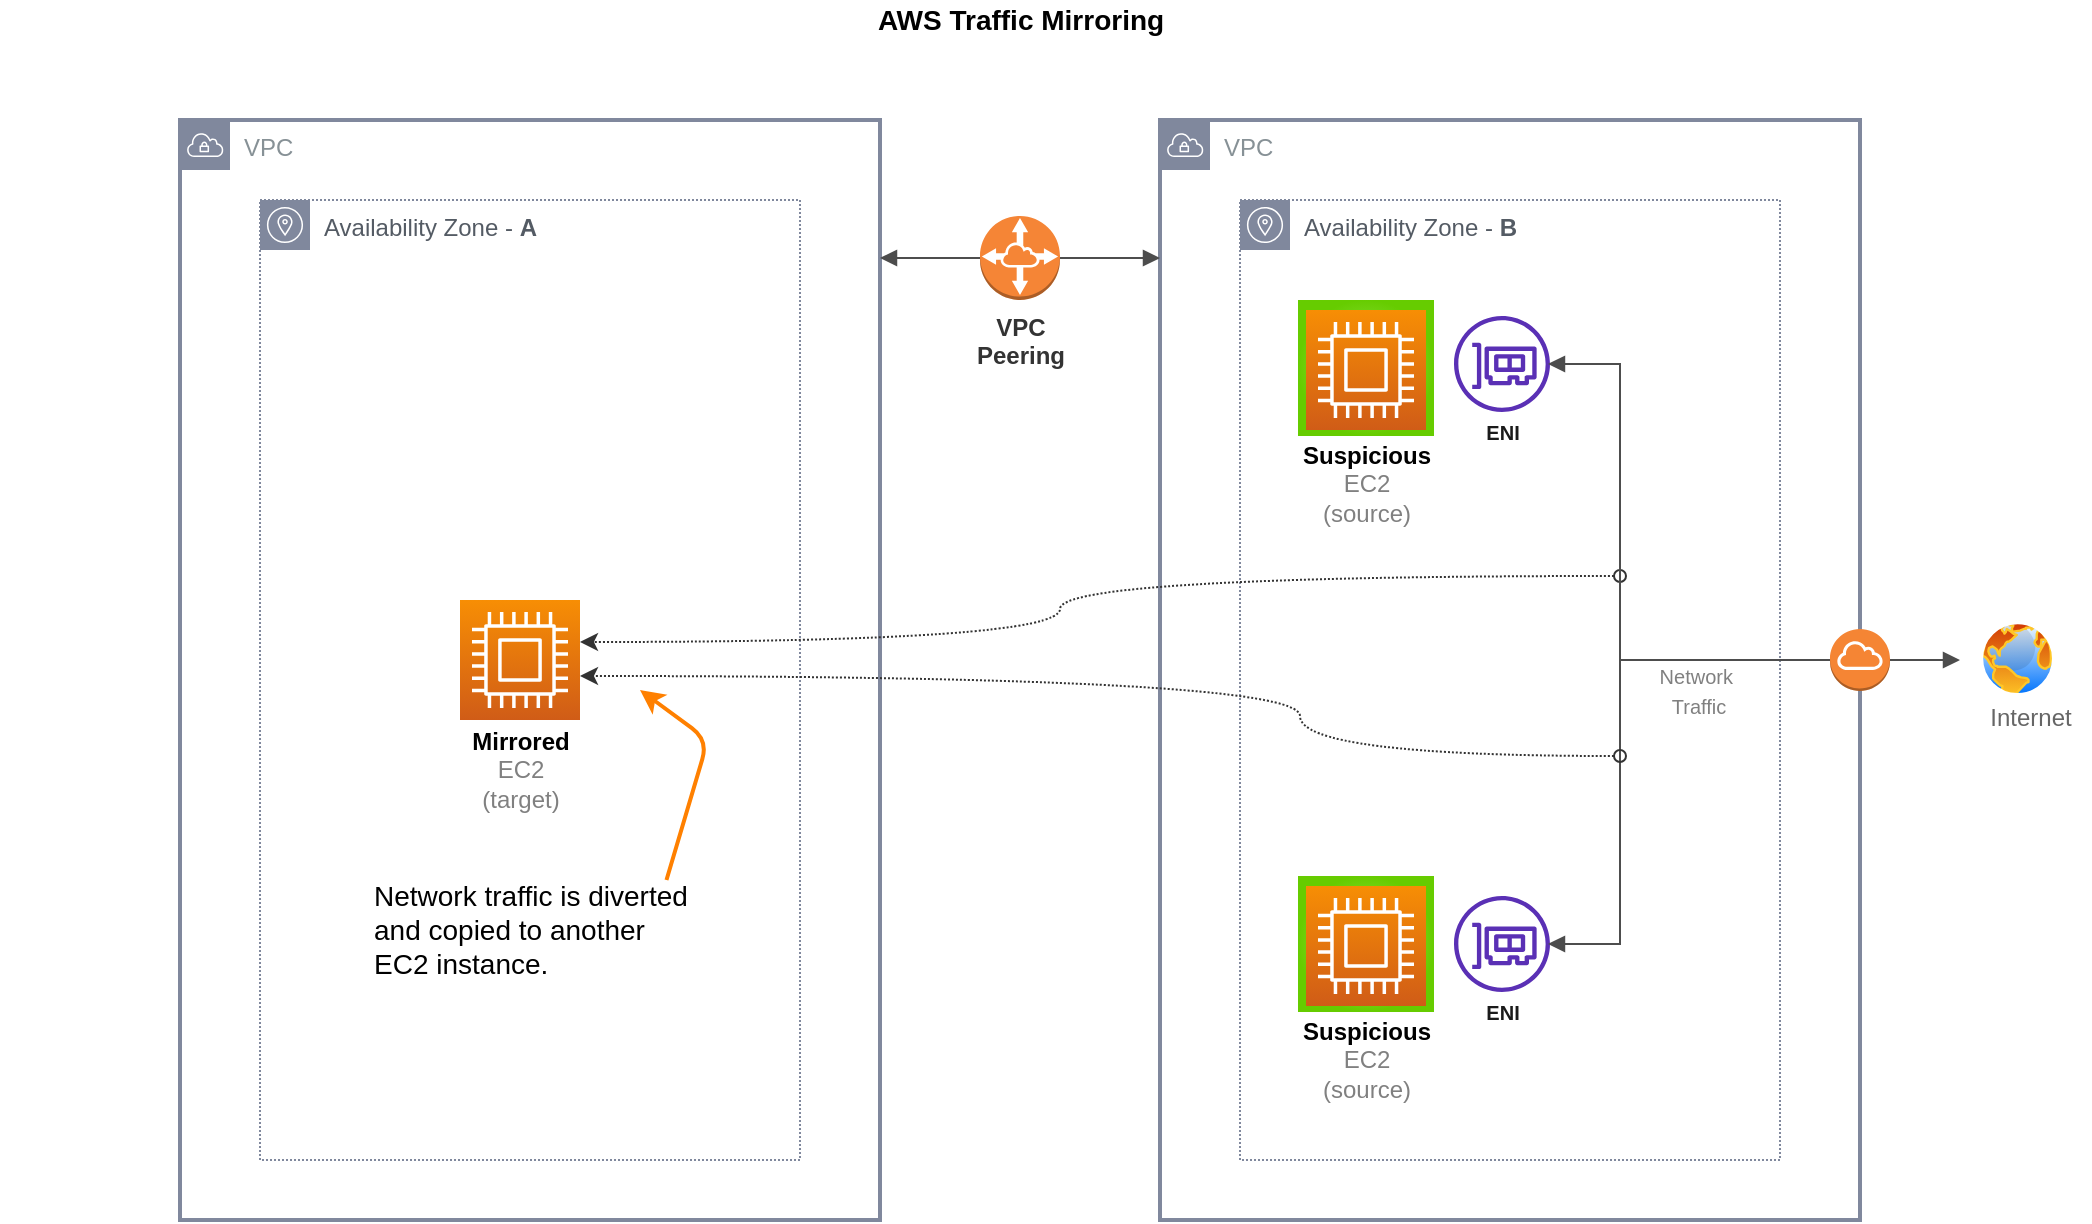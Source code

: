 <mxfile version="16.4.7" type="github">
  <diagram id="6l8G265YnewpnGdQrtUn" name="Page-1">
    <mxGraphModel dx="619" dy="804" grid="1" gridSize="10" guides="1" tooltips="1" connect="1" arrows="1" fold="1" page="1" pageScale="1" pageWidth="1100" pageHeight="850" math="0" shadow="0">
      <root>
        <mxCell id="0" />
        <mxCell id="1" parent="0" />
        <mxCell id="qU-XPzfeBRH5I7wSQVbn-8" value="VPC" style="outlineConnect=0;gradientColor=none;html=1;whiteSpace=wrap;fontSize=12;fontStyle=0;shape=mxgraph.aws4.group;grIcon=mxgraph.aws4.group_vpc;strokeColor=#80889D;fillColor=none;verticalAlign=top;align=left;spacingLeft=30;fontColor=#879196;dashed=0;rounded=0;glass=0;dashPattern=1 1;sketch=0;strokeWidth=2;" vertex="1" parent="1">
          <mxGeometry x="120" y="120" width="350" height="550" as="geometry" />
        </mxCell>
        <mxCell id="qU-XPzfeBRH5I7wSQVbn-7" value="Availability Zone - &lt;b&gt;A&lt;/b&gt;" style="outlineConnect=0;gradientColor=none;html=1;whiteSpace=wrap;fontSize=12;fontStyle=0;shape=mxgraph.aws4.group;grIcon=mxgraph.aws4.group_availability_zone;strokeColor=#80889D;fillColor=none;verticalAlign=top;align=left;spacingLeft=30;fontColor=#545B64;rounded=0;glass=0;sketch=0;dashed=1;dashPattern=1 1;" vertex="1" parent="1">
          <mxGeometry x="160" y="160" width="270" height="480" as="geometry" />
        </mxCell>
        <mxCell id="mqh8PAdhAtJ8gHZrtwG4-24" value="VPC" style="outlineConnect=0;gradientColor=none;html=1;whiteSpace=wrap;fontSize=12;fontStyle=0;shape=mxgraph.aws4.group;grIcon=mxgraph.aws4.group_vpc;strokeColor=#80889D;fillColor=none;verticalAlign=top;align=left;spacingLeft=30;fontColor=#879196;dashed=0;rounded=0;glass=0;dashPattern=1 1;sketch=0;strokeWidth=2;" parent="1" vertex="1">
          <mxGeometry x="610" y="120" width="350" height="550" as="geometry" />
        </mxCell>
        <mxCell id="mqh8PAdhAtJ8gHZrtwG4-26" value="Availability Zone -&amp;nbsp;&lt;b&gt;B&lt;/b&gt;" style="outlineConnect=0;gradientColor=none;html=1;whiteSpace=wrap;fontSize=12;fontStyle=0;shape=mxgraph.aws4.group;grIcon=mxgraph.aws4.group_availability_zone;strokeColor=#80889D;fillColor=none;verticalAlign=top;align=left;spacingLeft=30;fontColor=#545B64;rounded=0;glass=0;sketch=0;dashed=1;dashPattern=1 1;perimeterSpacing=0;" parent="1" vertex="1">
          <mxGeometry x="650" y="160" width="270" height="480" as="geometry" />
        </mxCell>
        <mxCell id="DdyiQRmM22uEdhr_2QQl-10" value="" style="edgeStyle=orthogonalEdgeStyle;rounded=0;orthogonalLoop=1;jettySize=auto;html=1;startArrow=block;startFill=1;endArrow=block;endFill=1;strokeColor=#4D4D4D;" parent="1" target="mqh8PAdhAtJ8gHZrtwG4-24" edge="1">
          <mxGeometry relative="1" as="geometry">
            <mxPoint x="470" y="189" as="sourcePoint" />
            <mxPoint x="590" y="220" as="targetPoint" />
            <Array as="points">
              <mxPoint x="600" y="189" />
              <mxPoint x="600" y="189" />
            </Array>
          </mxGeometry>
        </mxCell>
        <mxCell id="mqh8PAdhAtJ8gHZrtwG4-6" value="" style="orthogonalLoop=1;jettySize=auto;html=1;startArrow=oval;startFill=0;sketch=0;dashed=1;strokeColor=#333333;dashPattern=1 1;edgeStyle=orthogonalEdgeStyle;curved=1;" parent="1" edge="1">
          <mxGeometry relative="1" as="geometry">
            <mxPoint x="840" y="348" as="sourcePoint" />
            <mxPoint x="320" y="381" as="targetPoint" />
            <Array as="points">
              <mxPoint x="560" y="348" />
              <mxPoint x="560" y="381" />
            </Array>
          </mxGeometry>
        </mxCell>
        <mxCell id="mqh8PAdhAtJ8gHZrtwG4-9" value="&lt;font style=&quot;font-size: 14px&quot;&gt;&lt;b&gt;AWS Traffic Mirroring&lt;/b&gt;&lt;/font&gt;" style="text;html=1;resizable=0;autosize=1;align=center;verticalAlign=middle;points=[];fillColor=none;strokeColor=none;rounded=0;glass=0;dashed=1;dashPattern=1 1;sketch=0;" parent="1" vertex="1">
          <mxGeometry x="460" y="60" width="160" height="20" as="geometry" />
        </mxCell>
        <mxCell id="mqh8PAdhAtJ8gHZrtwG4-11" value="&lt;font style=&quot;font-size: 14px&quot;&gt;Network traffic is diverted &lt;br&gt;and copied to another&lt;br&gt;EC2 instance.&lt;/font&gt;" style="text;html=1;resizable=0;autosize=1;align=left;verticalAlign=middle;points=[];fillColor=none;strokeColor=none;rounded=0;glass=0;dashed=1;dashPattern=1 1;sketch=0;" parent="1" vertex="1">
          <mxGeometry x="215" y="500" width="170" height="50" as="geometry" />
        </mxCell>
        <mxCell id="mqh8PAdhAtJ8gHZrtwG4-17" value="&lt;font color=&quot;#333333&quot;&gt;&lt;b&gt;VPC&lt;br&gt;Peering&lt;/b&gt;&lt;/font&gt;" style="outlineConnect=0;dashed=0;verticalLabelPosition=bottom;verticalAlign=top;align=center;html=1;shape=mxgraph.aws3.vpc_peering;fillColor=#F58536;gradientColor=none;rounded=0;glass=0;dashPattern=1 1;sketch=0;strokeColor=#FF0000;strokeWidth=2;" parent="1" vertex="1">
          <mxGeometry x="520" y="168" width="40" height="42" as="geometry" />
        </mxCell>
        <mxCell id="mqh8PAdhAtJ8gHZrtwG4-21" value="" style="outlineConnect=0;fontColor=#232F3E;gradientColor=none;fillColor=#5A30B5;strokeColor=none;dashed=0;verticalLabelPosition=bottom;verticalAlign=top;align=center;html=1;fontSize=12;fontStyle=0;aspect=fixed;pointerEvents=1;shape=mxgraph.aws4.elastic_network_interface;rounded=0;glass=0;dashPattern=1 1;sketch=0;" parent="1" vertex="1">
          <mxGeometry x="757" y="218" width="48" height="48" as="geometry" />
        </mxCell>
        <mxCell id="mqh8PAdhAtJ8gHZrtwG4-30" value="" style="outlineConnect=0;fontColor=#232F3E;gradientColor=none;fillColor=#5A30B5;strokeColor=none;dashed=0;verticalLabelPosition=bottom;verticalAlign=top;align=center;html=1;fontSize=12;fontStyle=0;aspect=fixed;pointerEvents=1;shape=mxgraph.aws4.elastic_network_interface;rounded=0;glass=0;dashPattern=1 1;sketch=0;" parent="1" vertex="1">
          <mxGeometry x="757" y="508" width="48" height="48" as="geometry" />
        </mxCell>
        <mxCell id="qU-XPzfeBRH5I7wSQVbn-1" value="" style="edgeStyle=orthogonalEdgeStyle;rounded=0;orthogonalLoop=1;jettySize=auto;html=1;startArrow=none;startFill=0;endArrow=block;endFill=1;strokeColor=#4D4D4D;" edge="1" parent="1">
          <mxGeometry relative="1" as="geometry">
            <mxPoint x="840" y="390" as="sourcePoint" />
            <mxPoint x="1010" y="390" as="targetPoint" />
            <Array as="points">
              <mxPoint x="880" y="390" />
            </Array>
          </mxGeometry>
        </mxCell>
        <mxCell id="qU-XPzfeBRH5I7wSQVbn-2" value="" style="group" vertex="1" connectable="0" parent="1">
          <mxGeometry x="1015" y="370" width="54" height="54" as="geometry" />
        </mxCell>
        <mxCell id="DdyiQRmM22uEdhr_2QQl-6" value="" style="aspect=fixed;perimeter=ellipsePerimeter;html=1;align=center;shadow=0;dashed=0;spacingTop=3;image;image=img/lib/active_directory/internet_globe.svg;" parent="qU-XPzfeBRH5I7wSQVbn-2" vertex="1">
          <mxGeometry x="4.5" width="38.571" height="38.571" as="geometry" />
        </mxCell>
        <mxCell id="mqh8PAdhAtJ8gHZrtwG4-2" value="&lt;font color=&quot;#666666&quot;&gt;Internet&lt;/font&gt;" style="text;html=1;resizable=0;autosize=1;align=center;verticalAlign=middle;points=[];fillColor=none;strokeColor=none;rounded=0;" parent="qU-XPzfeBRH5I7wSQVbn-2" vertex="1">
          <mxGeometry y="38.571" width="60" height="20" as="geometry" />
        </mxCell>
        <mxCell id="mqh8PAdhAtJ8gHZrtwG4-8" value="" style="whiteSpace=wrap;html=1;aspect=fixed;glass=0;dashed=1;strokeWidth=2;sketch=0;dashPattern=1 1;rounded=0;strokeColor=none;fillColor=#A3E85D;gradientDirection=radial;gradientColor=#66CC00;" parent="1" vertex="1">
          <mxGeometry x="679" y="210" width="68" height="68" as="geometry" />
        </mxCell>
        <mxCell id="DdyiQRmM22uEdhr_2QQl-5" value="" style="points=[[0,0,0],[0.25,0,0],[0.5,0,0],[0.75,0,0],[1,0,0],[0,1,0],[0.25,1,0],[0.5,1,0],[0.75,1,0],[1,1,0],[0,0.25,0],[0,0.5,0],[0,0.75,0],[1,0.25,0],[1,0.5,0],[1,0.75,0]];outlineConnect=0;fontColor=#232F3E;gradientColor=#F78E04;gradientDirection=north;fillColor=#D05C17;strokeColor=#ffffff;dashed=0;verticalLabelPosition=bottom;verticalAlign=top;align=center;html=1;fontSize=12;fontStyle=0;aspect=fixed;shape=mxgraph.aws4.resourceIcon;resIcon=mxgraph.aws4.compute;" parent="1" vertex="1">
          <mxGeometry x="683" y="215" width="60" height="60" as="geometry" />
        </mxCell>
        <mxCell id="DdyiQRmM22uEdhr_2QQl-8" value="&lt;b&gt;Suspicious&lt;/b&gt;&lt;br&gt;&lt;font color=&quot;#808080&quot;&gt;EC2&lt;br&gt;(source)&lt;br&gt;&lt;/font&gt;" style="text;html=1;resizable=0;autosize=1;align=center;verticalAlign=middle;points=[];fillColor=none;strokeColor=none;rounded=0;glass=0;" parent="1" vertex="1">
          <mxGeometry x="673" y="277" width="80" height="50" as="geometry" />
        </mxCell>
        <mxCell id="mqh8PAdhAtJ8gHZrtwG4-32" value="" style="group" parent="1" vertex="1" connectable="0">
          <mxGeometry x="673" y="498" width="80" height="117" as="geometry" />
        </mxCell>
        <mxCell id="mqh8PAdhAtJ8gHZrtwG4-33" value="" style="whiteSpace=wrap;html=1;aspect=fixed;glass=0;dashed=1;strokeWidth=2;sketch=0;dashPattern=1 1;rounded=0;strokeColor=none;fillColor=#A3E85D;gradientDirection=radial;gradientColor=#66CC00;" parent="mqh8PAdhAtJ8gHZrtwG4-32" vertex="1">
          <mxGeometry x="6" width="68" height="68" as="geometry" />
        </mxCell>
        <mxCell id="mqh8PAdhAtJ8gHZrtwG4-34" value="" style="points=[[0,0,0],[0.25,0,0],[0.5,0,0],[0.75,0,0],[1,0,0],[0,1,0],[0.25,1,0],[0.5,1,0],[0.75,1,0],[1,1,0],[0,0.25,0],[0,0.5,0],[0,0.75,0],[1,0.25,0],[1,0.5,0],[1,0.75,0]];outlineConnect=0;fontColor=#232F3E;gradientColor=#F78E04;gradientDirection=north;fillColor=#D05C17;strokeColor=#ffffff;dashed=0;verticalLabelPosition=bottom;verticalAlign=top;align=center;html=1;fontSize=12;fontStyle=0;aspect=fixed;shape=mxgraph.aws4.resourceIcon;resIcon=mxgraph.aws4.compute;" parent="mqh8PAdhAtJ8gHZrtwG4-32" vertex="1">
          <mxGeometry x="10" y="5" width="60" height="60" as="geometry" />
        </mxCell>
        <mxCell id="mqh8PAdhAtJ8gHZrtwG4-35" value="&lt;b&gt;Suspicious&lt;/b&gt;&lt;br&gt;&lt;font color=&quot;#808080&quot;&gt;EC2&lt;br&gt;(source)&lt;br&gt;&lt;/font&gt;" style="text;html=1;resizable=0;autosize=1;align=center;verticalAlign=middle;points=[];fillColor=none;strokeColor=none;rounded=0;glass=0;" parent="mqh8PAdhAtJ8gHZrtwG4-32" vertex="1">
          <mxGeometry y="67" width="80" height="50" as="geometry" />
        </mxCell>
        <mxCell id="mqh8PAdhAtJ8gHZrtwG4-14" value="" style="edgeStyle=orthogonalEdgeStyle;rounded=0;orthogonalLoop=1;jettySize=auto;html=1;startArrow=block;startFill=1;endArrow=block;endFill=1;strokeColor=#4D4D4D;" parent="1" edge="1">
          <mxGeometry relative="1" as="geometry">
            <mxPoint x="803.999" y="242" as="sourcePoint" />
            <mxPoint x="803.999" y="532" as="targetPoint" />
            <Array as="points">
              <mxPoint x="840" y="242" />
              <mxPoint x="840" y="532" />
            </Array>
          </mxGeometry>
        </mxCell>
        <mxCell id="DdyiQRmM22uEdhr_2QQl-15" value="&lt;font style=&quot;font-size: 10px&quot; color=&quot;#808080&quot;&gt;Network&amp;nbsp;&lt;br&gt;Traffic&lt;/font&gt;" style="text;html=1;resizable=0;autosize=1;align=center;verticalAlign=middle;points=[];fillColor=none;strokeColor=none;rounded=0;horizontal=1;" parent="1" vertex="1">
          <mxGeometry x="849" y="390" width="60" height="30" as="geometry" />
        </mxCell>
        <mxCell id="qU-XPzfeBRH5I7wSQVbn-5" value="&lt;span style=&quot;font-size: 10px&quot;&gt;&lt;b&gt;&lt;font color=&quot;#1a1a1a&quot;&gt;ENI&lt;/font&gt;&lt;/b&gt;&lt;/span&gt;" style="text;html=1;resizable=0;autosize=1;align=center;verticalAlign=middle;points=[];fillColor=none;strokeColor=none;rounded=0;horizontal=1;" vertex="1" parent="1">
          <mxGeometry x="766" y="266" width="30" height="20" as="geometry" />
        </mxCell>
        <mxCell id="qU-XPzfeBRH5I7wSQVbn-6" value="&lt;span style=&quot;font-size: 10px&quot;&gt;&lt;b&gt;&lt;font color=&quot;#1a1a1a&quot;&gt;ENI&lt;/font&gt;&lt;/b&gt;&lt;/span&gt;" style="text;html=1;resizable=0;autosize=1;align=center;verticalAlign=middle;points=[];fillColor=none;strokeColor=none;rounded=0;horizontal=1;" vertex="1" parent="1">
          <mxGeometry x="766" y="556" width="30" height="20" as="geometry" />
        </mxCell>
        <mxCell id="mqh8PAdhAtJ8gHZrtwG4-27" value="" style="outlineConnect=0;dashed=0;verticalLabelPosition=bottom;verticalAlign=top;align=center;html=1;shape=mxgraph.aws3.internet_gateway;fillColor=#F58534;gradientColor=none;rounded=0;glass=0;dashPattern=1 1;sketch=0;strokeColor=#FF0000;strokeWidth=2;" parent="1" vertex="1">
          <mxGeometry x="945" y="374.5" width="30" height="31" as="geometry" />
        </mxCell>
        <mxCell id="qU-XPzfeBRH5I7wSQVbn-9" value="" style="group" vertex="1" connectable="0" parent="1">
          <mxGeometry x="260" y="360" width="60" height="110" as="geometry" />
        </mxCell>
        <mxCell id="DdyiQRmM22uEdhr_2QQl-14" value="" style="points=[[0,0,0],[0.25,0,0],[0.5,0,0],[0.75,0,0],[1,0,0],[0,1,0],[0.25,1,0],[0.5,1,0],[0.75,1,0],[1,1,0],[0,0.25,0],[0,0.5,0],[0,0.75,0],[1,0.25,0],[1,0.5,0],[1,0.75,0]];outlineConnect=0;fontColor=#232F3E;gradientColor=#F78E04;gradientDirection=north;fillColor=#D05C17;strokeColor=#ffffff;dashed=0;verticalLabelPosition=bottom;verticalAlign=top;align=center;html=1;fontSize=12;fontStyle=0;aspect=fixed;shape=mxgraph.aws4.resourceIcon;resIcon=mxgraph.aws4.compute;" parent="qU-XPzfeBRH5I7wSQVbn-9" vertex="1">
          <mxGeometry width="60" height="60" as="geometry" />
        </mxCell>
        <mxCell id="mqh8PAdhAtJ8gHZrtwG4-3" value="&lt;b&gt;Mirrored&lt;/b&gt;&lt;br&gt;&lt;font color=&quot;#808080&quot;&gt;EC2&lt;br&gt;(target)&lt;br&gt;&lt;/font&gt;" style="text;html=1;resizable=0;autosize=1;align=center;verticalAlign=middle;points=[];fillColor=none;strokeColor=none;rounded=0;" parent="qU-XPzfeBRH5I7wSQVbn-9" vertex="1">
          <mxGeometry y="60" width="60" height="50" as="geometry" />
        </mxCell>
        <mxCell id="qU-XPzfeBRH5I7wSQVbn-10" value="" style="orthogonalLoop=1;jettySize=auto;html=1;startArrow=oval;startFill=0;sketch=0;dashed=1;strokeColor=#333333;dashPattern=1 1;edgeStyle=orthogonalEdgeStyle;curved=1;" edge="1" parent="1">
          <mxGeometry relative="1" as="geometry">
            <mxPoint x="840" y="438" as="sourcePoint" />
            <mxPoint x="320" y="398" as="targetPoint" />
            <Array as="points">
              <mxPoint x="680" y="438" />
              <mxPoint x="680" y="398" />
            </Array>
          </mxGeometry>
        </mxCell>
        <mxCell id="mqh8PAdhAtJ8gHZrtwG4-12" style="sketch=0;orthogonalLoop=1;jettySize=auto;html=1;startArrow=none;startFill=0;strokeColor=#FF8000;strokeWidth=2;exitX=0.872;exitY=0;exitDx=0;exitDy=0;exitPerimeter=0;" parent="1" edge="1" source="mqh8PAdhAtJ8gHZrtwG4-11">
          <mxGeometry relative="1" as="geometry">
            <mxPoint x="350" y="405" as="targetPoint" />
            <mxPoint x="394.49" y="482.35" as="sourcePoint" />
            <Array as="points">
              <mxPoint x="384" y="430" />
            </Array>
          </mxGeometry>
        </mxCell>
        <mxCell id="qU-XPzfeBRH5I7wSQVbn-16" value="" style="whiteSpace=wrap;html=1;dashed=1;dashPattern=1 1;fontColor=#1A1A1A;strokeColor=none;strokeWidth=2;fillColor=none;" vertex="1" parent="1">
          <mxGeometry x="30" y="345.5" width="50" height="60" as="geometry" />
        </mxCell>
      </root>
    </mxGraphModel>
  </diagram>
</mxfile>
